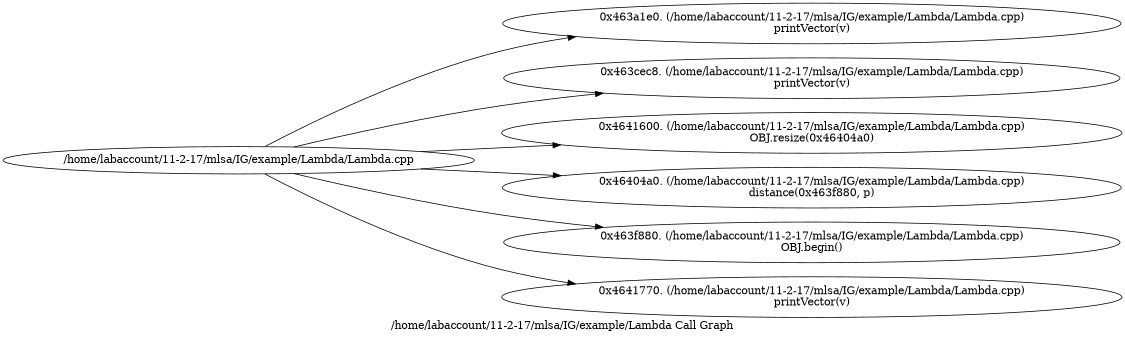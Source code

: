 digraph "/home/labaccount/11-2-17/mlsa/IG/example/Lambda Call Graph" {
	graph [dpi=300
		rankdir=LR
		size="7.5, 10"
		label="/home/labaccount/11-2-17/mlsa/IG/example/Lambda Call Graph"
	];

	Node0x631698426 [shape=oval, label="/home/labaccount/11-2-17/mlsa/IG/example/Lambda/Lambda.cpp"];
	Node0x366690568 [shape=oval, label="0x463a1e0. (/home/labaccount/11-2-17/mlsa/IG/example/Lambda/Lambda.cpp)\nprintVector(v)"];
	Node0x631698426 -> Node0x366690568;
	Node0x111621936 [shape=oval, label="0x463cec8. (/home/labaccount/11-2-17/mlsa/IG/example/Lambda/Lambda.cpp)\nprintVector(v)"];
	Node0x631698426 -> Node0x111621936;
	Node0x258262258 [shape=oval, label="0x4641600. (/home/labaccount/11-2-17/mlsa/IG/example/Lambda/Lambda.cpp)\nOBJ.resize(0x46404a0)"];
	Node0x631698426 -> Node0x258262258;
	Node0x650405040 [shape=oval, label="0x46404a0. (/home/labaccount/11-2-17/mlsa/IG/example/Lambda/Lambda.cpp)\ndistance(0x463f880, p)"];
	Node0x631698426 -> Node0x650405040;
	Node0x319258610 [shape=oval, label="0x463f880. (/home/labaccount/11-2-17/mlsa/IG/example/Lambda/Lambda.cpp)\nOBJ.begin()"];
	Node0x631698426 -> Node0x319258610;
	Node0x414317973 [shape=oval, label="0x4641770. (/home/labaccount/11-2-17/mlsa/IG/example/Lambda/Lambda.cpp)\nprintVector(v)"];
	Node0x631698426 -> Node0x414317973;
}
